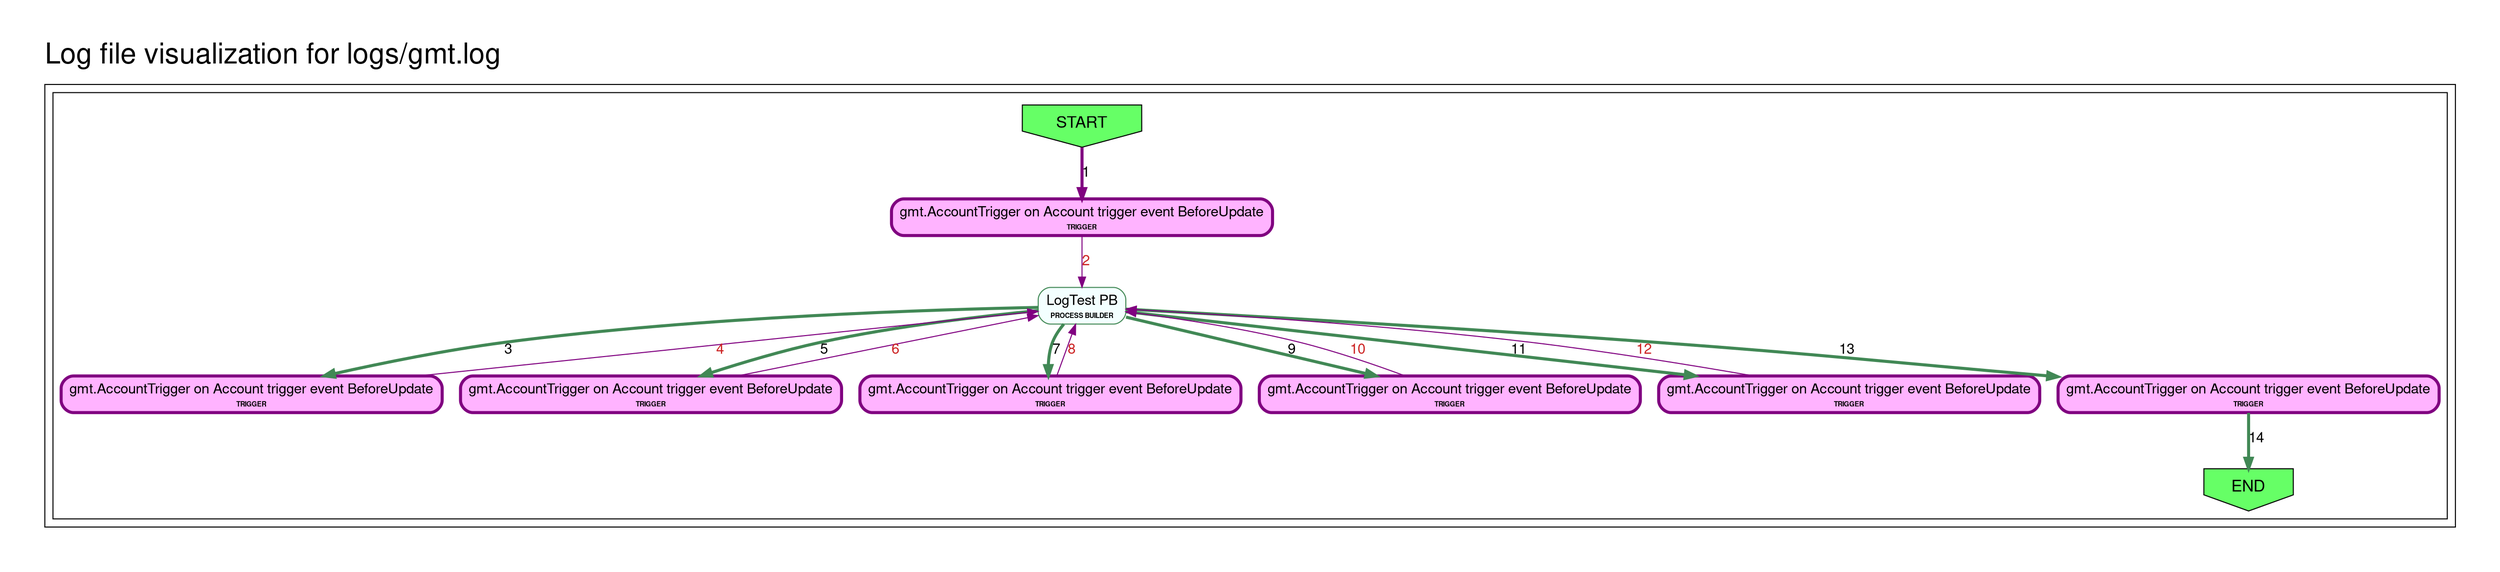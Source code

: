 // Log file visualization for logs/gmt.log
digraph SFLogGraph {
	graph [center=false compound=true fontname="Salesforce,helveticaneue-light,Helvetica,Arial,sans-serif" label=<<FONT POINT-SIZE="28">Log file visualization for logs/gmt.log</FONT>> labeljust=l labelloc=t ordering=out outputorder=nodesfirst pad=0.5 rank=same rankdir=TB tooltip=""]
	node [fontname="helveticaneue-light,Helvetica,Arial,sans-serif"]
	edge [fontname="helveticaneue-light,Helvetica,Arial,sans-serif"]
	subgraph cluster_Log {
		graph [center=true compound=true fontname="Salesforce,helveticaneue-light,Helvetica,Arial,sans-serif" nojustify=true ordering=out outputorder=nodesfirst pad=0.5 rank=same rankdir=TB]
		label=""
		tooltip=""
		start [label=START fillcolor="#66FF66" fontsize=16 shape=invhouse style=filled]
		subgraph cluster_STACK {
			graph [center=true compound=true fontname="Salesforce,helveticaneue-light,Helvetica,Arial,sans-serif" nojustify=true ordering=out outputorder=nodesfirst pad=0.5 rank=same rankdir=TB]
			label=""
			tooltip=""
			"TriggerOperation(0)" [label=<gmt.AccountTrigger on Account trigger event BeforeUpdate<BR ALIGN="LEFT"/><font POINT-SIZE="8"><b><sub>TRIGGER</sub></b></font>> color="#800180" fillcolor="#FFB3FF" id="lognodeTriggerOperation(0)" penwidth=3.0 shape=box style="filled, rounded" tooltip="OPERATION:
  LogLine: [5]
  Type: TRIGGER
  Op: gmt.AccountTrigger on Account trigger event BeforeUpdate

Limits Usage Data:
Namespace: gmt
  Number of SOQL queries: 0 out of 100
  Number of query rows: 0 out of 50000
  Number of SOSL queries: 0 out of 20
  Number of DML statements: 0 out of 150
  Number of Publish Immediate DML: 0 out of 150
  Number of DML rows: 0 out of 10000
  Maximum CPU time: 0 out of 10000
  Maximum heap size: 0 out of 6000000
  Number of callouts: 0 out of 100
  Number of Email Invocations: 0 out of 10
  Number of future calls: 1 out of 50
  Number of queueable jobs added to the queue: 0 out of 50
  Number of Mobile Apex push calls: 0 out of 10"]
			start -> "TriggerOperation(0)" [label=1 color="#800180" constraint=true fontcolor="#000000" headURL="#lognodestart" penwidth=3.0 tailURL="#lognodeTriggerOperation(0)"]
			"FlowOperation(1)" [label=<LogTest PB<BR ALIGN="LEFT"/><font POINT-SIZE="8"><b><sub>PROCESS BUILDER</sub></b></font>> color="#418855" fillcolor="#F3FFFF" id="lognodeFlowOperation(1)" penwidth=1.0 shape=box style="filled, rounded" tooltip="OPERATION:
  LogLine: [136]
  Type: PROCESS BUILDER
  Op: LogTest PB"]
			"TriggerOperation(0)" -> "FlowOperation(1)" [label=2 color="#800180" constraint=true edgetooltip="PREV OP:
  LogLine: [5]
  Type: TRIGGER
  Op: gmt.AccountTrigger on Account trigger event BeforeUpdate
NEXT OP:
  LogLine: [136]
  Type: PROCESS BUILDER
  Op: LogTest PB

Limits Usage Data:
Namespace: gmt
  Number of SOQL queries: 0 out of 100
  Number of query rows: 0 out of 50000
  Number of SOSL queries: 0 out of 20
  Number of DML statements: 0 out of 150
  Number of Publish Immediate DML: 0 out of 150
  Number of DML rows: 0 out of 10000
  Maximum CPU time: 0 out of 10000
  Maximum heap size: 0 out of 6000000
  Number of callouts: 0 out of 100
  Number of Email Invocations: 0 out of 10
  Number of future calls: 1 out of 50
  Number of queueable jobs added to the queue: 0 out of 50
  Number of Mobile Apex push calls: 0 out of 10" fontcolor="#cc2222" headURL="#lognodeTriggerOperation(0)" headtooltip="PREV OP:
  LogLine: [5]
  Type: TRIGGER
  Op: gmt.AccountTrigger on Account trigger event BeforeUpdate
NEXT OP:
  LogLine: [136]
  Type: PROCESS BUILDER
  Op: LogTest PB

Limits Usage Data:
Namespace: gmt
  Number of SOQL queries: 0 out of 100
  Number of query rows: 0 out of 50000
  Number of SOSL queries: 0 out of 20
  Number of DML statements: 0 out of 150
  Number of Publish Immediate DML: 0 out of 150
  Number of DML rows: 0 out of 10000
  Maximum CPU time: 0 out of 10000
  Maximum heap size: 0 out of 6000000
  Number of callouts: 0 out of 100
  Number of Email Invocations: 0 out of 10
  Number of future calls: 1 out of 50
  Number of queueable jobs added to the queue: 0 out of 50
  Number of Mobile Apex push calls: 0 out of 10" labeltooltip="PREV OP:
  LogLine: [5]
  Type: TRIGGER
  Op: gmt.AccountTrigger on Account trigger event BeforeUpdate
NEXT OP:
  LogLine: [136]
  Type: PROCESS BUILDER
  Op: LogTest PB

Limits Usage Data:
Namespace: gmt
  Number of SOQL queries: 0 out of 100
  Number of query rows: 0 out of 50000
  Number of SOSL queries: 0 out of 20
  Number of DML statements: 0 out of 150
  Number of Publish Immediate DML: 0 out of 150
  Number of DML rows: 0 out of 10000
  Maximum CPU time: 0 out of 10000
  Maximum heap size: 0 out of 6000000
  Number of callouts: 0 out of 100
  Number of Email Invocations: 0 out of 10
  Number of future calls: 1 out of 50
  Number of queueable jobs added to the queue: 0 out of 50
  Number of Mobile Apex push calls: 0 out of 10" penwidth=1.0 tailURL="#lognodeFlowOperation(1)" tailtooltip="PREV OP:
  LogLine: [5]
  Type: TRIGGER
  Op: gmt.AccountTrigger on Account trigger event BeforeUpdate
NEXT OP:
  LogLine: [136]
  Type: PROCESS BUILDER
  Op: LogTest PB

Limits Usage Data:
Namespace: gmt
  Number of SOQL queries: 0 out of 100
  Number of query rows: 0 out of 50000
  Number of SOSL queries: 0 out of 20
  Number of DML statements: 0 out of 150
  Number of Publish Immediate DML: 0 out of 150
  Number of DML rows: 0 out of 10000
  Maximum CPU time: 0 out of 10000
  Maximum heap size: 0 out of 6000000
  Number of callouts: 0 out of 100
  Number of Email Invocations: 0 out of 10
  Number of future calls: 1 out of 50
  Number of queueable jobs added to the queue: 0 out of 50
  Number of Mobile Apex push calls: 0 out of 10" tooltip="PREV OP:
  LogLine: [5]
  Type: TRIGGER
  Op: gmt.AccountTrigger on Account trigger event BeforeUpdate
NEXT OP:
  LogLine: [136]
  Type: PROCESS BUILDER
  Op: LogTest PB

Limits Usage Data:
Namespace: gmt
  Number of SOQL queries: 0 out of 100
  Number of query rows: 0 out of 50000
  Number of SOSL queries: 0 out of 20
  Number of DML statements: 0 out of 150
  Number of Publish Immediate DML: 0 out of 150
  Number of DML rows: 0 out of 10000
  Maximum CPU time: 0 out of 10000
  Maximum heap size: 0 out of 6000000
  Number of callouts: 0 out of 100
  Number of Email Invocations: 0 out of 10
  Number of future calls: 1 out of 50
  Number of queueable jobs added to the queue: 0 out of 50
  Number of Mobile Apex push calls: 0 out of 10"]
			"TriggerOperation(2)" [label=<gmt.AccountTrigger on Account trigger event BeforeUpdate<BR ALIGN="LEFT"/><font POINT-SIZE="8"><b><sub>TRIGGER</sub></b></font>> color="#800180" fillcolor="#FFB3FF" id="lognodeTriggerOperation(2)" penwidth=3.0 shape=box style="filled, rounded" tooltip="OPERATION:
  LogLine: [165]
  Type: TRIGGER
  Op: gmt.AccountTrigger on Account trigger event BeforeUpdate

Limits Usage Data:
Namespace: gmt
  Number of SOQL queries: 1 out of 100
  Number of query rows: 1 out of 50000
  Number of SOSL queries: 0 out of 20
  Number of DML statements: 1 out of 150
  Number of Publish Immediate DML: 0 out of 150
  Number of DML rows: 1 out of 10000
  Maximum CPU time: 51 out of 10000
  Maximum heap size: 0 out of 6000000
  Number of callouts: 0 out of 100
  Number of Email Invocations: 0 out of 10
  Number of future calls: 3 out of 50
  Number of queueable jobs added to the queue: 0 out of 50
  Number of Mobile Apex push calls: 0 out of 10"]
			"FlowOperation(1)" -> "TriggerOperation(2)" [label=3 color="#418855" constraint=true edgetooltip="PREV OP:
  LogLine: [136]
  Type: PROCESS BUILDER
  Op: LogTest PB
NEXT OP:
  LogLine: [165]
  Type: TRIGGER
  Op: gmt.AccountTrigger on Account trigger event BeforeUpdate" fontcolor="#000000" headURL="#lognodeFlowOperation(1)" headtooltip="PREV OP:
  LogLine: [136]
  Type: PROCESS BUILDER
  Op: LogTest PB
NEXT OP:
  LogLine: [165]
  Type: TRIGGER
  Op: gmt.AccountTrigger on Account trigger event BeforeUpdate" labeltooltip="PREV OP:
  LogLine: [136]
  Type: PROCESS BUILDER
  Op: LogTest PB
NEXT OP:
  LogLine: [165]
  Type: TRIGGER
  Op: gmt.AccountTrigger on Account trigger event BeforeUpdate" penwidth=3.0 tailURL="#lognodeTriggerOperation(2)" tailtooltip="PREV OP:
  LogLine: [136]
  Type: PROCESS BUILDER
  Op: LogTest PB
NEXT OP:
  LogLine: [165]
  Type: TRIGGER
  Op: gmt.AccountTrigger on Account trigger event BeforeUpdate" tooltip="PREV OP:
  LogLine: [136]
  Type: PROCESS BUILDER
  Op: LogTest PB
NEXT OP:
  LogLine: [165]
  Type: TRIGGER
  Op: gmt.AccountTrigger on Account trigger event BeforeUpdate"]
			"FlowOperation(1)" [label=<LogTest PB<BR ALIGN="LEFT"/><font POINT-SIZE="8"><b><sub>PROCESS BUILDER</sub></b></font>> color="#418855" fillcolor="#F3FFFF" id="lognodeFlowOperation(1)" penwidth=1.0 shape=box style="filled, rounded" tooltip="OPERATION:
  LogLine: [246]
  Type: PROCESS BUILDER
  Op: LogTest PB"]
			"TriggerOperation(2)" -> "FlowOperation(1)" [label=4 color="#800180" constraint=true edgetooltip="PREV OP:
  LogLine: [165]
  Type: TRIGGER
  Op: gmt.AccountTrigger on Account trigger event BeforeUpdate
NEXT OP:
  LogLine: [246]
  Type: PROCESS BUILDER
  Op: LogTest PB

Limits Usage Data:
Namespace: gmt
  Number of SOQL queries: 1 out of 100
  Number of query rows: 1 out of 50000
  Number of SOSL queries: 0 out of 20
  Number of DML statements: 1 out of 150
  Number of Publish Immediate DML: 0 out of 150
  Number of DML rows: 1 out of 10000
  Maximum CPU time: 51 out of 10000
  Maximum heap size: 0 out of 6000000
  Number of callouts: 0 out of 100
  Number of Email Invocations: 0 out of 10
  Number of future calls: 3 out of 50
  Number of queueable jobs added to the queue: 0 out of 50
  Number of Mobile Apex push calls: 0 out of 10" fontcolor="#cc2222" headURL="#lognodeTriggerOperation(2)" headtooltip="PREV OP:
  LogLine: [165]
  Type: TRIGGER
  Op: gmt.AccountTrigger on Account trigger event BeforeUpdate
NEXT OP:
  LogLine: [246]
  Type: PROCESS BUILDER
  Op: LogTest PB

Limits Usage Data:
Namespace: gmt
  Number of SOQL queries: 1 out of 100
  Number of query rows: 1 out of 50000
  Number of SOSL queries: 0 out of 20
  Number of DML statements: 1 out of 150
  Number of Publish Immediate DML: 0 out of 150
  Number of DML rows: 1 out of 10000
  Maximum CPU time: 51 out of 10000
  Maximum heap size: 0 out of 6000000
  Number of callouts: 0 out of 100
  Number of Email Invocations: 0 out of 10
  Number of future calls: 3 out of 50
  Number of queueable jobs added to the queue: 0 out of 50
  Number of Mobile Apex push calls: 0 out of 10" labeltooltip="PREV OP:
  LogLine: [165]
  Type: TRIGGER
  Op: gmt.AccountTrigger on Account trigger event BeforeUpdate
NEXT OP:
  LogLine: [246]
  Type: PROCESS BUILDER
  Op: LogTest PB

Limits Usage Data:
Namespace: gmt
  Number of SOQL queries: 1 out of 100
  Number of query rows: 1 out of 50000
  Number of SOSL queries: 0 out of 20
  Number of DML statements: 1 out of 150
  Number of Publish Immediate DML: 0 out of 150
  Number of DML rows: 1 out of 10000
  Maximum CPU time: 51 out of 10000
  Maximum heap size: 0 out of 6000000
  Number of callouts: 0 out of 100
  Number of Email Invocations: 0 out of 10
  Number of future calls: 3 out of 50
  Number of queueable jobs added to the queue: 0 out of 50
  Number of Mobile Apex push calls: 0 out of 10" penwidth=1.0 tailURL="#lognodeFlowOperation(1)" tailtooltip="PREV OP:
  LogLine: [165]
  Type: TRIGGER
  Op: gmt.AccountTrigger on Account trigger event BeforeUpdate
NEXT OP:
  LogLine: [246]
  Type: PROCESS BUILDER
  Op: LogTest PB

Limits Usage Data:
Namespace: gmt
  Number of SOQL queries: 1 out of 100
  Number of query rows: 1 out of 50000
  Number of SOSL queries: 0 out of 20
  Number of DML statements: 1 out of 150
  Number of Publish Immediate DML: 0 out of 150
  Number of DML rows: 1 out of 10000
  Maximum CPU time: 51 out of 10000
  Maximum heap size: 0 out of 6000000
  Number of callouts: 0 out of 100
  Number of Email Invocations: 0 out of 10
  Number of future calls: 3 out of 50
  Number of queueable jobs added to the queue: 0 out of 50
  Number of Mobile Apex push calls: 0 out of 10" tooltip="PREV OP:
  LogLine: [165]
  Type: TRIGGER
  Op: gmt.AccountTrigger on Account trigger event BeforeUpdate
NEXT OP:
  LogLine: [246]
  Type: PROCESS BUILDER
  Op: LogTest PB

Limits Usage Data:
Namespace: gmt
  Number of SOQL queries: 1 out of 100
  Number of query rows: 1 out of 50000
  Number of SOSL queries: 0 out of 20
  Number of DML statements: 1 out of 150
  Number of Publish Immediate DML: 0 out of 150
  Number of DML rows: 1 out of 10000
  Maximum CPU time: 51 out of 10000
  Maximum heap size: 0 out of 6000000
  Number of callouts: 0 out of 100
  Number of Email Invocations: 0 out of 10
  Number of future calls: 3 out of 50
  Number of queueable jobs added to the queue: 0 out of 50
  Number of Mobile Apex push calls: 0 out of 10"]
			"TriggerOperation(3)" [label=<gmt.AccountTrigger on Account trigger event BeforeUpdate<BR ALIGN="LEFT"/><font POINT-SIZE="8"><b><sub>TRIGGER</sub></b></font>> color="#800180" fillcolor="#FFB3FF" id="lognodeTriggerOperation(3)" penwidth=3.0 shape=box style="filled, rounded" tooltip="OPERATION:
  LogLine: [275]
  Type: TRIGGER
  Op: gmt.AccountTrigger on Account trigger event BeforeUpdate

Limits Usage Data:
Namespace: gmt
  Number of SOQL queries: 2 out of 100
  Number of query rows: 2 out of 50000
  Number of SOSL queries: 0 out of 20
  Number of DML statements: 2 out of 150
  Number of Publish Immediate DML: 0 out of 150
  Number of DML rows: 2 out of 10000
  Maximum CPU time: 174 out of 10000
  Maximum heap size: 0 out of 6000000
  Number of callouts: 0 out of 100
  Number of Email Invocations: 0 out of 10
  Number of future calls: 4 out of 50
  Number of queueable jobs added to the queue: 0 out of 50
  Number of Mobile Apex push calls: 0 out of 10"]
			"FlowOperation(1)" -> "TriggerOperation(3)" [label=5 color="#418855" constraint=true edgetooltip="PREV OP:
  LogLine: [246]
  Type: PROCESS BUILDER
  Op: LogTest PB
NEXT OP:
  LogLine: [275]
  Type: TRIGGER
  Op: gmt.AccountTrigger on Account trigger event BeforeUpdate" fontcolor="#000000" headURL="#lognodeFlowOperation(1)" headtooltip="PREV OP:
  LogLine: [246]
  Type: PROCESS BUILDER
  Op: LogTest PB
NEXT OP:
  LogLine: [275]
  Type: TRIGGER
  Op: gmt.AccountTrigger on Account trigger event BeforeUpdate" labeltooltip="PREV OP:
  LogLine: [246]
  Type: PROCESS BUILDER
  Op: LogTest PB
NEXT OP:
  LogLine: [275]
  Type: TRIGGER
  Op: gmt.AccountTrigger on Account trigger event BeforeUpdate" penwidth=3.0 tailURL="#lognodeTriggerOperation(3)" tailtooltip="PREV OP:
  LogLine: [246]
  Type: PROCESS BUILDER
  Op: LogTest PB
NEXT OP:
  LogLine: [275]
  Type: TRIGGER
  Op: gmt.AccountTrigger on Account trigger event BeforeUpdate" tooltip="PREV OP:
  LogLine: [246]
  Type: PROCESS BUILDER
  Op: LogTest PB
NEXT OP:
  LogLine: [275]
  Type: TRIGGER
  Op: gmt.AccountTrigger on Account trigger event BeforeUpdate"]
			"FlowOperation(1)" [label=<LogTest PB<BR ALIGN="LEFT"/><font POINT-SIZE="8"><b><sub>PROCESS BUILDER</sub></b></font>> color="#418855" fillcolor="#F3FFFF" id="lognodeFlowOperation(1)" penwidth=1.0 shape=box style="filled, rounded" tooltip="OPERATION:
  LogLine: [356]
  Type: PROCESS BUILDER
  Op: LogTest PB"]
			"TriggerOperation(3)" -> "FlowOperation(1)" [label=6 color="#800180" constraint=true edgetooltip="PREV OP:
  LogLine: [275]
  Type: TRIGGER
  Op: gmt.AccountTrigger on Account trigger event BeforeUpdate
NEXT OP:
  LogLine: [356]
  Type: PROCESS BUILDER
  Op: LogTest PB

Limits Usage Data:
Namespace: gmt
  Number of SOQL queries: 2 out of 100
  Number of query rows: 2 out of 50000
  Number of SOSL queries: 0 out of 20
  Number of DML statements: 2 out of 150
  Number of Publish Immediate DML: 0 out of 150
  Number of DML rows: 2 out of 10000
  Maximum CPU time: 174 out of 10000
  Maximum heap size: 0 out of 6000000
  Number of callouts: 0 out of 100
  Number of Email Invocations: 0 out of 10
  Number of future calls: 4 out of 50
  Number of queueable jobs added to the queue: 0 out of 50
  Number of Mobile Apex push calls: 0 out of 10" fontcolor="#cc2222" headURL="#lognodeTriggerOperation(3)" headtooltip="PREV OP:
  LogLine: [275]
  Type: TRIGGER
  Op: gmt.AccountTrigger on Account trigger event BeforeUpdate
NEXT OP:
  LogLine: [356]
  Type: PROCESS BUILDER
  Op: LogTest PB

Limits Usage Data:
Namespace: gmt
  Number of SOQL queries: 2 out of 100
  Number of query rows: 2 out of 50000
  Number of SOSL queries: 0 out of 20
  Number of DML statements: 2 out of 150
  Number of Publish Immediate DML: 0 out of 150
  Number of DML rows: 2 out of 10000
  Maximum CPU time: 174 out of 10000
  Maximum heap size: 0 out of 6000000
  Number of callouts: 0 out of 100
  Number of Email Invocations: 0 out of 10
  Number of future calls: 4 out of 50
  Number of queueable jobs added to the queue: 0 out of 50
  Number of Mobile Apex push calls: 0 out of 10" labeltooltip="PREV OP:
  LogLine: [275]
  Type: TRIGGER
  Op: gmt.AccountTrigger on Account trigger event BeforeUpdate
NEXT OP:
  LogLine: [356]
  Type: PROCESS BUILDER
  Op: LogTest PB

Limits Usage Data:
Namespace: gmt
  Number of SOQL queries: 2 out of 100
  Number of query rows: 2 out of 50000
  Number of SOSL queries: 0 out of 20
  Number of DML statements: 2 out of 150
  Number of Publish Immediate DML: 0 out of 150
  Number of DML rows: 2 out of 10000
  Maximum CPU time: 174 out of 10000
  Maximum heap size: 0 out of 6000000
  Number of callouts: 0 out of 100
  Number of Email Invocations: 0 out of 10
  Number of future calls: 4 out of 50
  Number of queueable jobs added to the queue: 0 out of 50
  Number of Mobile Apex push calls: 0 out of 10" penwidth=1.0 tailURL="#lognodeFlowOperation(1)" tailtooltip="PREV OP:
  LogLine: [275]
  Type: TRIGGER
  Op: gmt.AccountTrigger on Account trigger event BeforeUpdate
NEXT OP:
  LogLine: [356]
  Type: PROCESS BUILDER
  Op: LogTest PB

Limits Usage Data:
Namespace: gmt
  Number of SOQL queries: 2 out of 100
  Number of query rows: 2 out of 50000
  Number of SOSL queries: 0 out of 20
  Number of DML statements: 2 out of 150
  Number of Publish Immediate DML: 0 out of 150
  Number of DML rows: 2 out of 10000
  Maximum CPU time: 174 out of 10000
  Maximum heap size: 0 out of 6000000
  Number of callouts: 0 out of 100
  Number of Email Invocations: 0 out of 10
  Number of future calls: 4 out of 50
  Number of queueable jobs added to the queue: 0 out of 50
  Number of Mobile Apex push calls: 0 out of 10" tooltip="PREV OP:
  LogLine: [275]
  Type: TRIGGER
  Op: gmt.AccountTrigger on Account trigger event BeforeUpdate
NEXT OP:
  LogLine: [356]
  Type: PROCESS BUILDER
  Op: LogTest PB

Limits Usage Data:
Namespace: gmt
  Number of SOQL queries: 2 out of 100
  Number of query rows: 2 out of 50000
  Number of SOSL queries: 0 out of 20
  Number of DML statements: 2 out of 150
  Number of Publish Immediate DML: 0 out of 150
  Number of DML rows: 2 out of 10000
  Maximum CPU time: 174 out of 10000
  Maximum heap size: 0 out of 6000000
  Number of callouts: 0 out of 100
  Number of Email Invocations: 0 out of 10
  Number of future calls: 4 out of 50
  Number of queueable jobs added to the queue: 0 out of 50
  Number of Mobile Apex push calls: 0 out of 10"]
			"TriggerOperation(4)" [label=<gmt.AccountTrigger on Account trigger event BeforeUpdate<BR ALIGN="LEFT"/><font POINT-SIZE="8"><b><sub>TRIGGER</sub></b></font>> color="#800180" fillcolor="#FFB3FF" id="lognodeTriggerOperation(4)" penwidth=3.0 shape=box style="filled, rounded" tooltip="OPERATION:
  LogLine: [385]
  Type: TRIGGER
  Op: gmt.AccountTrigger on Account trigger event BeforeUpdate

Limits Usage Data:
Namespace: gmt
  Number of SOQL queries: 3 out of 100
  Number of query rows: 3 out of 50000
  Number of SOSL queries: 0 out of 20
  Number of DML statements: 3 out of 150
  Number of Publish Immediate DML: 0 out of 150
  Number of DML rows: 3 out of 10000
  Maximum CPU time: 216 out of 10000
  Maximum heap size: 0 out of 6000000
  Number of callouts: 0 out of 100
  Number of Email Invocations: 0 out of 10
  Number of future calls: 5 out of 50
  Number of queueable jobs added to the queue: 0 out of 50
  Number of Mobile Apex push calls: 0 out of 10"]
			"FlowOperation(1)" -> "TriggerOperation(4)" [label=7 color="#418855" constraint=true edgetooltip="PREV OP:
  LogLine: [356]
  Type: PROCESS BUILDER
  Op: LogTest PB
NEXT OP:
  LogLine: [385]
  Type: TRIGGER
  Op: gmt.AccountTrigger on Account trigger event BeforeUpdate" fontcolor="#000000" headURL="#lognodeFlowOperation(1)" headtooltip="PREV OP:
  LogLine: [356]
  Type: PROCESS BUILDER
  Op: LogTest PB
NEXT OP:
  LogLine: [385]
  Type: TRIGGER
  Op: gmt.AccountTrigger on Account trigger event BeforeUpdate" labeltooltip="PREV OP:
  LogLine: [356]
  Type: PROCESS BUILDER
  Op: LogTest PB
NEXT OP:
  LogLine: [385]
  Type: TRIGGER
  Op: gmt.AccountTrigger on Account trigger event BeforeUpdate" penwidth=3.0 tailURL="#lognodeTriggerOperation(4)" tailtooltip="PREV OP:
  LogLine: [356]
  Type: PROCESS BUILDER
  Op: LogTest PB
NEXT OP:
  LogLine: [385]
  Type: TRIGGER
  Op: gmt.AccountTrigger on Account trigger event BeforeUpdate" tooltip="PREV OP:
  LogLine: [356]
  Type: PROCESS BUILDER
  Op: LogTest PB
NEXT OP:
  LogLine: [385]
  Type: TRIGGER
  Op: gmt.AccountTrigger on Account trigger event BeforeUpdate"]
			"FlowOperation(1)" [label=<LogTest PB<BR ALIGN="LEFT"/><font POINT-SIZE="8"><b><sub>PROCESS BUILDER</sub></b></font>> color="#418855" fillcolor="#F3FFFF" id="lognodeFlowOperation(1)" penwidth=1.0 shape=box style="filled, rounded" tooltip="OPERATION:
  LogLine: [466]
  Type: PROCESS BUILDER
  Op: LogTest PB"]
			"TriggerOperation(4)" -> "FlowOperation(1)" [label=8 color="#800180" constraint=true edgetooltip="PREV OP:
  LogLine: [385]
  Type: TRIGGER
  Op: gmt.AccountTrigger on Account trigger event BeforeUpdate
NEXT OP:
  LogLine: [466]
  Type: PROCESS BUILDER
  Op: LogTest PB

Limits Usage Data:
Namespace: gmt
  Number of SOQL queries: 3 out of 100
  Number of query rows: 3 out of 50000
  Number of SOSL queries: 0 out of 20
  Number of DML statements: 3 out of 150
  Number of Publish Immediate DML: 0 out of 150
  Number of DML rows: 3 out of 10000
  Maximum CPU time: 216 out of 10000
  Maximum heap size: 0 out of 6000000
  Number of callouts: 0 out of 100
  Number of Email Invocations: 0 out of 10
  Number of future calls: 5 out of 50
  Number of queueable jobs added to the queue: 0 out of 50
  Number of Mobile Apex push calls: 0 out of 10" fontcolor="#cc2222" headURL="#lognodeTriggerOperation(4)" headtooltip="PREV OP:
  LogLine: [385]
  Type: TRIGGER
  Op: gmt.AccountTrigger on Account trigger event BeforeUpdate
NEXT OP:
  LogLine: [466]
  Type: PROCESS BUILDER
  Op: LogTest PB

Limits Usage Data:
Namespace: gmt
  Number of SOQL queries: 3 out of 100
  Number of query rows: 3 out of 50000
  Number of SOSL queries: 0 out of 20
  Number of DML statements: 3 out of 150
  Number of Publish Immediate DML: 0 out of 150
  Number of DML rows: 3 out of 10000
  Maximum CPU time: 216 out of 10000
  Maximum heap size: 0 out of 6000000
  Number of callouts: 0 out of 100
  Number of Email Invocations: 0 out of 10
  Number of future calls: 5 out of 50
  Number of queueable jobs added to the queue: 0 out of 50
  Number of Mobile Apex push calls: 0 out of 10" labeltooltip="PREV OP:
  LogLine: [385]
  Type: TRIGGER
  Op: gmt.AccountTrigger on Account trigger event BeforeUpdate
NEXT OP:
  LogLine: [466]
  Type: PROCESS BUILDER
  Op: LogTest PB

Limits Usage Data:
Namespace: gmt
  Number of SOQL queries: 3 out of 100
  Number of query rows: 3 out of 50000
  Number of SOSL queries: 0 out of 20
  Number of DML statements: 3 out of 150
  Number of Publish Immediate DML: 0 out of 150
  Number of DML rows: 3 out of 10000
  Maximum CPU time: 216 out of 10000
  Maximum heap size: 0 out of 6000000
  Number of callouts: 0 out of 100
  Number of Email Invocations: 0 out of 10
  Number of future calls: 5 out of 50
  Number of queueable jobs added to the queue: 0 out of 50
  Number of Mobile Apex push calls: 0 out of 10" penwidth=1.0 tailURL="#lognodeFlowOperation(1)" tailtooltip="PREV OP:
  LogLine: [385]
  Type: TRIGGER
  Op: gmt.AccountTrigger on Account trigger event BeforeUpdate
NEXT OP:
  LogLine: [466]
  Type: PROCESS BUILDER
  Op: LogTest PB

Limits Usage Data:
Namespace: gmt
  Number of SOQL queries: 3 out of 100
  Number of query rows: 3 out of 50000
  Number of SOSL queries: 0 out of 20
  Number of DML statements: 3 out of 150
  Number of Publish Immediate DML: 0 out of 150
  Number of DML rows: 3 out of 10000
  Maximum CPU time: 216 out of 10000
  Maximum heap size: 0 out of 6000000
  Number of callouts: 0 out of 100
  Number of Email Invocations: 0 out of 10
  Number of future calls: 5 out of 50
  Number of queueable jobs added to the queue: 0 out of 50
  Number of Mobile Apex push calls: 0 out of 10" tooltip="PREV OP:
  LogLine: [385]
  Type: TRIGGER
  Op: gmt.AccountTrigger on Account trigger event BeforeUpdate
NEXT OP:
  LogLine: [466]
  Type: PROCESS BUILDER
  Op: LogTest PB

Limits Usage Data:
Namespace: gmt
  Number of SOQL queries: 3 out of 100
  Number of query rows: 3 out of 50000
  Number of SOSL queries: 0 out of 20
  Number of DML statements: 3 out of 150
  Number of Publish Immediate DML: 0 out of 150
  Number of DML rows: 3 out of 10000
  Maximum CPU time: 216 out of 10000
  Maximum heap size: 0 out of 6000000
  Number of callouts: 0 out of 100
  Number of Email Invocations: 0 out of 10
  Number of future calls: 5 out of 50
  Number of queueable jobs added to the queue: 0 out of 50
  Number of Mobile Apex push calls: 0 out of 10"]
			"TriggerOperation(5)" [label=<gmt.AccountTrigger on Account trigger event BeforeUpdate<BR ALIGN="LEFT"/><font POINT-SIZE="8"><b><sub>TRIGGER</sub></b></font>> color="#800180" fillcolor="#FFB3FF" id="lognodeTriggerOperation(5)" penwidth=3.0 shape=box style="filled, rounded" tooltip="OPERATION:
  LogLine: [495]
  Type: TRIGGER
  Op: gmt.AccountTrigger on Account trigger event BeforeUpdate

Limits Usage Data:
Namespace: gmt
  Number of SOQL queries: 4 out of 100
  Number of query rows: 4 out of 50000
  Number of SOSL queries: 0 out of 20
  Number of DML statements: 4 out of 150
  Number of Publish Immediate DML: 0 out of 150
  Number of DML rows: 4 out of 10000
  Maximum CPU time: 250 out of 10000
  Maximum heap size: 0 out of 6000000
  Number of callouts: 0 out of 100
  Number of Email Invocations: 0 out of 10
  Number of future calls: 6 out of 50
  Number of queueable jobs added to the queue: 0 out of 50
  Number of Mobile Apex push calls: 0 out of 10"]
			"FlowOperation(1)" -> "TriggerOperation(5)" [label=9 color="#418855" constraint=true edgetooltip="PREV OP:
  LogLine: [466]
  Type: PROCESS BUILDER
  Op: LogTest PB
NEXT OP:
  LogLine: [495]
  Type: TRIGGER
  Op: gmt.AccountTrigger on Account trigger event BeforeUpdate" fontcolor="#000000" headURL="#lognodeFlowOperation(1)" headtooltip="PREV OP:
  LogLine: [466]
  Type: PROCESS BUILDER
  Op: LogTest PB
NEXT OP:
  LogLine: [495]
  Type: TRIGGER
  Op: gmt.AccountTrigger on Account trigger event BeforeUpdate" labeltooltip="PREV OP:
  LogLine: [466]
  Type: PROCESS BUILDER
  Op: LogTest PB
NEXT OP:
  LogLine: [495]
  Type: TRIGGER
  Op: gmt.AccountTrigger on Account trigger event BeforeUpdate" penwidth=3.0 tailURL="#lognodeTriggerOperation(5)" tailtooltip="PREV OP:
  LogLine: [466]
  Type: PROCESS BUILDER
  Op: LogTest PB
NEXT OP:
  LogLine: [495]
  Type: TRIGGER
  Op: gmt.AccountTrigger on Account trigger event BeforeUpdate" tooltip="PREV OP:
  LogLine: [466]
  Type: PROCESS BUILDER
  Op: LogTest PB
NEXT OP:
  LogLine: [495]
  Type: TRIGGER
  Op: gmt.AccountTrigger on Account trigger event BeforeUpdate"]
			"FlowOperation(1)" [label=<LogTest PB<BR ALIGN="LEFT"/><font POINT-SIZE="8"><b><sub>PROCESS BUILDER</sub></b></font>> color="#418855" fillcolor="#F3FFFF" id="lognodeFlowOperation(1)" penwidth=1.0 shape=box style="filled, rounded" tooltip="OPERATION:
  LogLine: [576]
  Type: PROCESS BUILDER
  Op: LogTest PB"]
			"TriggerOperation(5)" -> "FlowOperation(1)" [label=10 color="#800180" constraint=true edgetooltip="PREV OP:
  LogLine: [495]
  Type: TRIGGER
  Op: gmt.AccountTrigger on Account trigger event BeforeUpdate
NEXT OP:
  LogLine: [576]
  Type: PROCESS BUILDER
  Op: LogTest PB

Limits Usage Data:
Namespace: gmt
  Number of SOQL queries: 4 out of 100
  Number of query rows: 4 out of 50000
  Number of SOSL queries: 0 out of 20
  Number of DML statements: 4 out of 150
  Number of Publish Immediate DML: 0 out of 150
  Number of DML rows: 4 out of 10000
  Maximum CPU time: 250 out of 10000
  Maximum heap size: 0 out of 6000000
  Number of callouts: 0 out of 100
  Number of Email Invocations: 0 out of 10
  Number of future calls: 6 out of 50
  Number of queueable jobs added to the queue: 0 out of 50
  Number of Mobile Apex push calls: 0 out of 10" fontcolor="#cc2222" headURL="#lognodeTriggerOperation(5)" headtooltip="PREV OP:
  LogLine: [495]
  Type: TRIGGER
  Op: gmt.AccountTrigger on Account trigger event BeforeUpdate
NEXT OP:
  LogLine: [576]
  Type: PROCESS BUILDER
  Op: LogTest PB

Limits Usage Data:
Namespace: gmt
  Number of SOQL queries: 4 out of 100
  Number of query rows: 4 out of 50000
  Number of SOSL queries: 0 out of 20
  Number of DML statements: 4 out of 150
  Number of Publish Immediate DML: 0 out of 150
  Number of DML rows: 4 out of 10000
  Maximum CPU time: 250 out of 10000
  Maximum heap size: 0 out of 6000000
  Number of callouts: 0 out of 100
  Number of Email Invocations: 0 out of 10
  Number of future calls: 6 out of 50
  Number of queueable jobs added to the queue: 0 out of 50
  Number of Mobile Apex push calls: 0 out of 10" labeltooltip="PREV OP:
  LogLine: [495]
  Type: TRIGGER
  Op: gmt.AccountTrigger on Account trigger event BeforeUpdate
NEXT OP:
  LogLine: [576]
  Type: PROCESS BUILDER
  Op: LogTest PB

Limits Usage Data:
Namespace: gmt
  Number of SOQL queries: 4 out of 100
  Number of query rows: 4 out of 50000
  Number of SOSL queries: 0 out of 20
  Number of DML statements: 4 out of 150
  Number of Publish Immediate DML: 0 out of 150
  Number of DML rows: 4 out of 10000
  Maximum CPU time: 250 out of 10000
  Maximum heap size: 0 out of 6000000
  Number of callouts: 0 out of 100
  Number of Email Invocations: 0 out of 10
  Number of future calls: 6 out of 50
  Number of queueable jobs added to the queue: 0 out of 50
  Number of Mobile Apex push calls: 0 out of 10" penwidth=1.0 tailURL="#lognodeFlowOperation(1)" tailtooltip="PREV OP:
  LogLine: [495]
  Type: TRIGGER
  Op: gmt.AccountTrigger on Account trigger event BeforeUpdate
NEXT OP:
  LogLine: [576]
  Type: PROCESS BUILDER
  Op: LogTest PB

Limits Usage Data:
Namespace: gmt
  Number of SOQL queries: 4 out of 100
  Number of query rows: 4 out of 50000
  Number of SOSL queries: 0 out of 20
  Number of DML statements: 4 out of 150
  Number of Publish Immediate DML: 0 out of 150
  Number of DML rows: 4 out of 10000
  Maximum CPU time: 250 out of 10000
  Maximum heap size: 0 out of 6000000
  Number of callouts: 0 out of 100
  Number of Email Invocations: 0 out of 10
  Number of future calls: 6 out of 50
  Number of queueable jobs added to the queue: 0 out of 50
  Number of Mobile Apex push calls: 0 out of 10" tooltip="PREV OP:
  LogLine: [495]
  Type: TRIGGER
  Op: gmt.AccountTrigger on Account trigger event BeforeUpdate
NEXT OP:
  LogLine: [576]
  Type: PROCESS BUILDER
  Op: LogTest PB

Limits Usage Data:
Namespace: gmt
  Number of SOQL queries: 4 out of 100
  Number of query rows: 4 out of 50000
  Number of SOSL queries: 0 out of 20
  Number of DML statements: 4 out of 150
  Number of Publish Immediate DML: 0 out of 150
  Number of DML rows: 4 out of 10000
  Maximum CPU time: 250 out of 10000
  Maximum heap size: 0 out of 6000000
  Number of callouts: 0 out of 100
  Number of Email Invocations: 0 out of 10
  Number of future calls: 6 out of 50
  Number of queueable jobs added to the queue: 0 out of 50
  Number of Mobile Apex push calls: 0 out of 10"]
			"TriggerOperation(6)" [label=<gmt.AccountTrigger on Account trigger event BeforeUpdate<BR ALIGN="LEFT"/><font POINT-SIZE="8"><b><sub>TRIGGER</sub></b></font>> color="#800180" fillcolor="#FFB3FF" id="lognodeTriggerOperation(6)" penwidth=3.0 shape=box style="filled, rounded" tooltip="OPERATION:
  LogLine: [605]
  Type: TRIGGER
  Op: gmt.AccountTrigger on Account trigger event BeforeUpdate

Limits Usage Data:
Namespace: gmt
  Number of SOQL queries: 5 out of 100
  Number of query rows: 5 out of 50000
  Number of SOSL queries: 0 out of 20
  Number of DML statements: 5 out of 150
  Number of Publish Immediate DML: 0 out of 150
  Number of DML rows: 5 out of 10000
  Maximum CPU time: 288 out of 10000
  Maximum heap size: 0 out of 6000000
  Number of callouts: 0 out of 100
  Number of Email Invocations: 0 out of 10
  Number of future calls: 7 out of 50
  Number of queueable jobs added to the queue: 0 out of 50
  Number of Mobile Apex push calls: 0 out of 10"]
			"FlowOperation(1)" -> "TriggerOperation(6)" [label=11 color="#418855" constraint=true edgetooltip="PREV OP:
  LogLine: [576]
  Type: PROCESS BUILDER
  Op: LogTest PB
NEXT OP:
  LogLine: [605]
  Type: TRIGGER
  Op: gmt.AccountTrigger on Account trigger event BeforeUpdate" fontcolor="#000000" headURL="#lognodeFlowOperation(1)" headtooltip="PREV OP:
  LogLine: [576]
  Type: PROCESS BUILDER
  Op: LogTest PB
NEXT OP:
  LogLine: [605]
  Type: TRIGGER
  Op: gmt.AccountTrigger on Account trigger event BeforeUpdate" labeltooltip="PREV OP:
  LogLine: [576]
  Type: PROCESS BUILDER
  Op: LogTest PB
NEXT OP:
  LogLine: [605]
  Type: TRIGGER
  Op: gmt.AccountTrigger on Account trigger event BeforeUpdate" penwidth=3.0 tailURL="#lognodeTriggerOperation(6)" tailtooltip="PREV OP:
  LogLine: [576]
  Type: PROCESS BUILDER
  Op: LogTest PB
NEXT OP:
  LogLine: [605]
  Type: TRIGGER
  Op: gmt.AccountTrigger on Account trigger event BeforeUpdate" tooltip="PREV OP:
  LogLine: [576]
  Type: PROCESS BUILDER
  Op: LogTest PB
NEXT OP:
  LogLine: [605]
  Type: TRIGGER
  Op: gmt.AccountTrigger on Account trigger event BeforeUpdate"]
			"FlowOperation(1)" [label=<LogTest PB<BR ALIGN="LEFT"/><font POINT-SIZE="8"><b><sub>PROCESS BUILDER</sub></b></font>> color="#418855" fillcolor="#F3FFFF" id="lognodeFlowOperation(1)" penwidth=1.0 shape=box style="filled, rounded" tooltip="OPERATION:
  LogLine: [686]
  Type: PROCESS BUILDER
  Op: LogTest PB"]
			"TriggerOperation(6)" -> "FlowOperation(1)" [label=12 color="#800180" constraint=true edgetooltip="PREV OP:
  LogLine: [605]
  Type: TRIGGER
  Op: gmt.AccountTrigger on Account trigger event BeforeUpdate
NEXT OP:
  LogLine: [686]
  Type: PROCESS BUILDER
  Op: LogTest PB

Limits Usage Data:
Namespace: gmt
  Number of SOQL queries: 5 out of 100
  Number of query rows: 5 out of 50000
  Number of SOSL queries: 0 out of 20
  Number of DML statements: 5 out of 150
  Number of Publish Immediate DML: 0 out of 150
  Number of DML rows: 5 out of 10000
  Maximum CPU time: 288 out of 10000
  Maximum heap size: 0 out of 6000000
  Number of callouts: 0 out of 100
  Number of Email Invocations: 0 out of 10
  Number of future calls: 7 out of 50
  Number of queueable jobs added to the queue: 0 out of 50
  Number of Mobile Apex push calls: 0 out of 10" fontcolor="#cc2222" headURL="#lognodeTriggerOperation(6)" headtooltip="PREV OP:
  LogLine: [605]
  Type: TRIGGER
  Op: gmt.AccountTrigger on Account trigger event BeforeUpdate
NEXT OP:
  LogLine: [686]
  Type: PROCESS BUILDER
  Op: LogTest PB

Limits Usage Data:
Namespace: gmt
  Number of SOQL queries: 5 out of 100
  Number of query rows: 5 out of 50000
  Number of SOSL queries: 0 out of 20
  Number of DML statements: 5 out of 150
  Number of Publish Immediate DML: 0 out of 150
  Number of DML rows: 5 out of 10000
  Maximum CPU time: 288 out of 10000
  Maximum heap size: 0 out of 6000000
  Number of callouts: 0 out of 100
  Number of Email Invocations: 0 out of 10
  Number of future calls: 7 out of 50
  Number of queueable jobs added to the queue: 0 out of 50
  Number of Mobile Apex push calls: 0 out of 10" labeltooltip="PREV OP:
  LogLine: [605]
  Type: TRIGGER
  Op: gmt.AccountTrigger on Account trigger event BeforeUpdate
NEXT OP:
  LogLine: [686]
  Type: PROCESS BUILDER
  Op: LogTest PB

Limits Usage Data:
Namespace: gmt
  Number of SOQL queries: 5 out of 100
  Number of query rows: 5 out of 50000
  Number of SOSL queries: 0 out of 20
  Number of DML statements: 5 out of 150
  Number of Publish Immediate DML: 0 out of 150
  Number of DML rows: 5 out of 10000
  Maximum CPU time: 288 out of 10000
  Maximum heap size: 0 out of 6000000
  Number of callouts: 0 out of 100
  Number of Email Invocations: 0 out of 10
  Number of future calls: 7 out of 50
  Number of queueable jobs added to the queue: 0 out of 50
  Number of Mobile Apex push calls: 0 out of 10" penwidth=1.0 tailURL="#lognodeFlowOperation(1)" tailtooltip="PREV OP:
  LogLine: [605]
  Type: TRIGGER
  Op: gmt.AccountTrigger on Account trigger event BeforeUpdate
NEXT OP:
  LogLine: [686]
  Type: PROCESS BUILDER
  Op: LogTest PB

Limits Usage Data:
Namespace: gmt
  Number of SOQL queries: 5 out of 100
  Number of query rows: 5 out of 50000
  Number of SOSL queries: 0 out of 20
  Number of DML statements: 5 out of 150
  Number of Publish Immediate DML: 0 out of 150
  Number of DML rows: 5 out of 10000
  Maximum CPU time: 288 out of 10000
  Maximum heap size: 0 out of 6000000
  Number of callouts: 0 out of 100
  Number of Email Invocations: 0 out of 10
  Number of future calls: 7 out of 50
  Number of queueable jobs added to the queue: 0 out of 50
  Number of Mobile Apex push calls: 0 out of 10" tooltip="PREV OP:
  LogLine: [605]
  Type: TRIGGER
  Op: gmt.AccountTrigger on Account trigger event BeforeUpdate
NEXT OP:
  LogLine: [686]
  Type: PROCESS BUILDER
  Op: LogTest PB

Limits Usage Data:
Namespace: gmt
  Number of SOQL queries: 5 out of 100
  Number of query rows: 5 out of 50000
  Number of SOSL queries: 0 out of 20
  Number of DML statements: 5 out of 150
  Number of Publish Immediate DML: 0 out of 150
  Number of DML rows: 5 out of 10000
  Maximum CPU time: 288 out of 10000
  Maximum heap size: 0 out of 6000000
  Number of callouts: 0 out of 100
  Number of Email Invocations: 0 out of 10
  Number of future calls: 7 out of 50
  Number of queueable jobs added to the queue: 0 out of 50
  Number of Mobile Apex push calls: 0 out of 10"]
			"TriggerOperation(7)" [label=<gmt.AccountTrigger on Account trigger event BeforeUpdate<BR ALIGN="LEFT"/><font POINT-SIZE="8"><b><sub>TRIGGER</sub></b></font>> color="#800180" fillcolor="#FFB3FF" id="lognodeTriggerOperation(7)" penwidth=3.0 shape=box style="filled, rounded" tooltip="OPERATION:
  LogLine: [716]
  Type: TRIGGER
  Op: gmt.AccountTrigger on Account trigger event BeforeUpdate

Limits Usage Data:
Namespace: gmt
  Number of SOQL queries: 6 out of 100
  Number of query rows: 6 out of 50000
  Number of SOSL queries: 0 out of 20
  Number of DML statements: 6 out of 150
  Number of Publish Immediate DML: 0 out of 150
  Number of DML rows: 6 out of 10000
  Maximum CPU time: 331 out of 10000
  Maximum heap size: 0 out of 6000000
  Number of callouts: 0 out of 100
  Number of Email Invocations: 0 out of 10
  Number of future calls: 8 out of 50
  Number of queueable jobs added to the queue: 0 out of 50
  Number of Mobile Apex push calls: 0 out of 10"]
			"FlowOperation(1)" -> "TriggerOperation(7)" [label=13 color="#418855" constraint=true edgetooltip="PREV OP:
  LogLine: [686]
  Type: PROCESS BUILDER
  Op: LogTest PB
NEXT OP:
  LogLine: [716]
  Type: TRIGGER
  Op: gmt.AccountTrigger on Account trigger event BeforeUpdate" fontcolor="#000000" headURL="#lognodeFlowOperation(1)" headtooltip="PREV OP:
  LogLine: [686]
  Type: PROCESS BUILDER
  Op: LogTest PB
NEXT OP:
  LogLine: [716]
  Type: TRIGGER
  Op: gmt.AccountTrigger on Account trigger event BeforeUpdate" labeltooltip="PREV OP:
  LogLine: [686]
  Type: PROCESS BUILDER
  Op: LogTest PB
NEXT OP:
  LogLine: [716]
  Type: TRIGGER
  Op: gmt.AccountTrigger on Account trigger event BeforeUpdate" penwidth=3.0 tailURL="#lognodeTriggerOperation(7)" tailtooltip="PREV OP:
  LogLine: [686]
  Type: PROCESS BUILDER
  Op: LogTest PB
NEXT OP:
  LogLine: [716]
  Type: TRIGGER
  Op: gmt.AccountTrigger on Account trigger event BeforeUpdate" tooltip="PREV OP:
  LogLine: [686]
  Type: PROCESS BUILDER
  Op: LogTest PB
NEXT OP:
  LogLine: [716]
  Type: TRIGGER
  Op: gmt.AccountTrigger on Account trigger event BeforeUpdate"]
			"TriggerOperation(7)" -> end [label=14 color="#418855" constraint=true edgetooltip="PREV OP:
  LogLine: [686]
  Type: PROCESS BUILDER
  Op: LogTest PB
NEXT OP:
  LogLine: [716]
  Type: TRIGGER
  Op: gmt.AccountTrigger on Account trigger event BeforeUpdate" fontcolor="#000000" headURL="#lognodeFlowOperation(1)" headtooltip="PREV OP:
  LogLine: [686]
  Type: PROCESS BUILDER
  Op: LogTest PB
NEXT OP:
  LogLine: [716]
  Type: TRIGGER
  Op: gmt.AccountTrigger on Account trigger event BeforeUpdate" labeltooltip="PREV OP:
  LogLine: [686]
  Type: PROCESS BUILDER
  Op: LogTest PB
NEXT OP:
  LogLine: [716]
  Type: TRIGGER
  Op: gmt.AccountTrigger on Account trigger event BeforeUpdate" penwidth=3.0 tailURL="#lognodeTriggerOperation(7)" tailtooltip="PREV OP:
  LogLine: [686]
  Type: PROCESS BUILDER
  Op: LogTest PB
NEXT OP:
  LogLine: [716]
  Type: TRIGGER
  Op: gmt.AccountTrigger on Account trigger event BeforeUpdate" tooltip="PREV OP:
  LogLine: [686]
  Type: PROCESS BUILDER
  Op: LogTest PB
NEXT OP:
  LogLine: [716]
  Type: TRIGGER
  Op: gmt.AccountTrigger on Account trigger event BeforeUpdate"]
		}
		end [label=END fillcolor="#66FF66" fontsize=16 shape=invhouse style=filled]
	}
}

